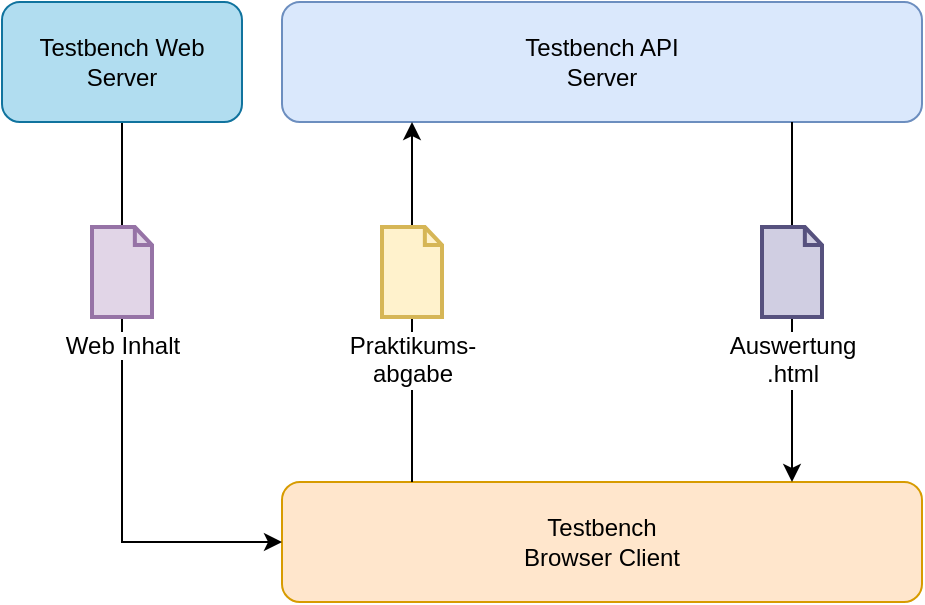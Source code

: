 <mxfile version="14.6.13" type="device"><diagram id="Sv0iqtOvwqPcmifV3OV1" name="Seite-1"><mxGraphModel dx="1393" dy="889" grid="1" gridSize="10" guides="1" tooltips="1" connect="1" arrows="1" fold="1" page="1" pageScale="1" pageWidth="827" pageHeight="1169" background="none" math="0" shadow="0"><root><mxCell id="0"/><mxCell id="1" parent="0"/><mxCell id="kciL8zdneWNwl0vVjIlB-10" style="edgeStyle=orthogonalEdgeStyle;rounded=0;orthogonalLoop=1;jettySize=auto;html=1;endArrow=none;endFill=0;" edge="1" parent="1" source="kciL8zdneWNwl0vVjIlB-2" target="kciL8zdneWNwl0vVjIlB-15"><mxGeometry relative="1" as="geometry"><mxPoint x="110.048" y="170" as="targetPoint"/></mxGeometry></mxCell><mxCell id="kciL8zdneWNwl0vVjIlB-2" value="Testbench Web Server" style="rounded=1;whiteSpace=wrap;html=1;fillColor=#b1ddf0;strokeColor=#10739e;" vertex="1" parent="1"><mxGeometry x="50" y="60" width="120" height="60" as="geometry"/></mxCell><mxCell id="kciL8zdneWNwl0vVjIlB-3" value="Testbench&lt;br&gt;Browser Client" style="rounded=1;whiteSpace=wrap;html=1;fillColor=#ffe6cc;strokeColor=#d79b00;" vertex="1" parent="1"><mxGeometry x="190" y="300" width="320" height="60" as="geometry"/></mxCell><mxCell id="kciL8zdneWNwl0vVjIlB-4" value="Testbench API&lt;br&gt;Server" style="rounded=1;whiteSpace=wrap;html=1;fillColor=#dae8fc;strokeColor=#6c8ebf;glass=0;sketch=0;" vertex="1" parent="1"><mxGeometry x="190" y="60" width="320" height="60" as="geometry"/></mxCell><mxCell id="kciL8zdneWNwl0vVjIlB-11" style="edgeStyle=orthogonalEdgeStyle;rounded=0;orthogonalLoop=1;jettySize=auto;html=1;entryX=0;entryY=0.5;entryDx=0;entryDy=0;endArrow=classic;endFill=1;" edge="1" parent="1" source="kciL8zdneWNwl0vVjIlB-15" target="kciL8zdneWNwl0vVjIlB-3"><mxGeometry relative="1" as="geometry"><mxPoint x="110.048" y="205" as="sourcePoint"/><Array as="points"><mxPoint x="110" y="330"/></Array></mxGeometry></mxCell><mxCell id="kciL8zdneWNwl0vVjIlB-15" value="Web Inhalt" style="html=1;verticalLabelPosition=bottom;align=center;labelBackgroundColor=#ffffff;verticalAlign=top;strokeWidth=2;strokeColor=#9673a6;shadow=0;dashed=0;shape=mxgraph.ios7.icons.document;fillColor=#e1d5e7;" vertex="1" parent="1"><mxGeometry x="95" y="172.5" width="30" height="45" as="geometry"/></mxCell><mxCell id="kciL8zdneWNwl0vVjIlB-19" style="edgeStyle=orthogonalEdgeStyle;rounded=0;orthogonalLoop=1;jettySize=auto;html=1;fontColor=#000000;startArrow=none;startFill=0;endArrow=none;endFill=0;" edge="1" parent="1" target="kciL8zdneWNwl0vVjIlB-22"><mxGeometry relative="1" as="geometry"><mxPoint x="255" y="300" as="sourcePoint"/><Array as="points"><mxPoint x="255" y="280"/><mxPoint x="255" y="280"/></Array></mxGeometry></mxCell><mxCell id="kciL8zdneWNwl0vVjIlB-20" style="edgeStyle=orthogonalEdgeStyle;rounded=0;orthogonalLoop=1;jettySize=auto;html=1;fontColor=#000000;startArrow=none;startFill=0;endArrow=none;endFill=0;" edge="1" parent="1" target="kciL8zdneWNwl0vVjIlB-24"><mxGeometry relative="1" as="geometry"><mxPoint x="445" y="120" as="sourcePoint"/><Array as="points"><mxPoint x="445" y="140"/><mxPoint x="445" y="140"/></Array></mxGeometry></mxCell><mxCell id="kciL8zdneWNwl0vVjIlB-21" style="edgeStyle=orthogonalEdgeStyle;rounded=0;orthogonalLoop=1;jettySize=auto;html=1;fontColor=#000000;endArrow=classic;endFill=1;startArrow=none;startFill=0;" edge="1" parent="1" source="kciL8zdneWNwl0vVjIlB-22"><mxGeometry relative="1" as="geometry"><mxPoint x="255" y="120" as="targetPoint"/><Array as="points"><mxPoint x="255" y="130"/><mxPoint x="255" y="130"/></Array></mxGeometry></mxCell><mxCell id="kciL8zdneWNwl0vVjIlB-22" value="Praktikums-&lt;br&gt;abgabe&lt;br&gt;" style="html=1;verticalLabelPosition=bottom;align=center;labelBackgroundColor=#ffffff;verticalAlign=top;strokeWidth=2;strokeColor=#d6b656;shadow=0;dashed=0;shape=mxgraph.ios7.icons.document;fillColor=#fff2cc;" vertex="1" parent="1"><mxGeometry x="240" y="172.5" width="30" height="45" as="geometry"/></mxCell><mxCell id="kciL8zdneWNwl0vVjIlB-23" value="" style="edgeStyle=orthogonalEdgeStyle;rounded=0;orthogonalLoop=1;jettySize=auto;html=1;fontColor=#000000;startArrow=none;startFill=0;endArrow=classic;endFill=1;" edge="1" parent="1" source="kciL8zdneWNwl0vVjIlB-24"><mxGeometry relative="1" as="geometry"><mxPoint x="445" y="300" as="targetPoint"/><Array as="points"><mxPoint x="445" y="280"/><mxPoint x="445" y="280"/></Array></mxGeometry></mxCell><mxCell id="kciL8zdneWNwl0vVjIlB-24" value="Auswertung&lt;br&gt;.html" style="html=1;verticalLabelPosition=bottom;align=center;labelBackgroundColor=#ffffff;verticalAlign=top;strokeWidth=2;strokeColor=#56517e;shadow=0;dashed=0;shape=mxgraph.ios7.icons.document;fillColor=#d0cee2;" vertex="1" parent="1"><mxGeometry x="430" y="172.5" width="30" height="45" as="geometry"/></mxCell></root></mxGraphModel></diagram></mxfile>